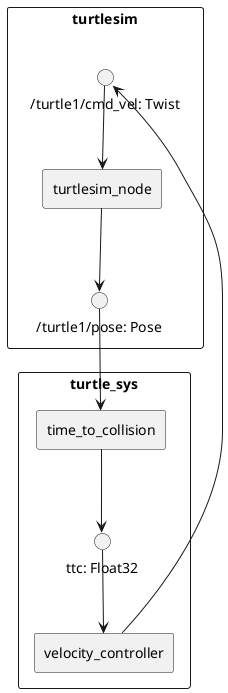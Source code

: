 @startuml ros2_component_diagram_simple
skinparam componentStyle rectangle
skinparam packageStyle rectangle

package "turtlesim" {
  component "turtlesim_node" as turtlesim_node
  interface "/turtle1/pose: Pose" as pose_topic
  interface "/turtle1/cmd_vel: Twist" as cmd_vel_topic
}

package "turtle_sys" {
  component "time_to_collision" as ttc_node
  component "velocity_controller" as velocity_controller
  interface "ttc: Float32" as ttc_topic
}

' Core data flow for currently running system
pose_topic --> ttc_node
ttc_node --> ttc_topic
ttc_topic --> velocity_controller
velocity_controller --> cmd_vel_topic
cmd_vel_topic --> turtlesim_node
turtlesim_node --> pose_topic

@enduml
